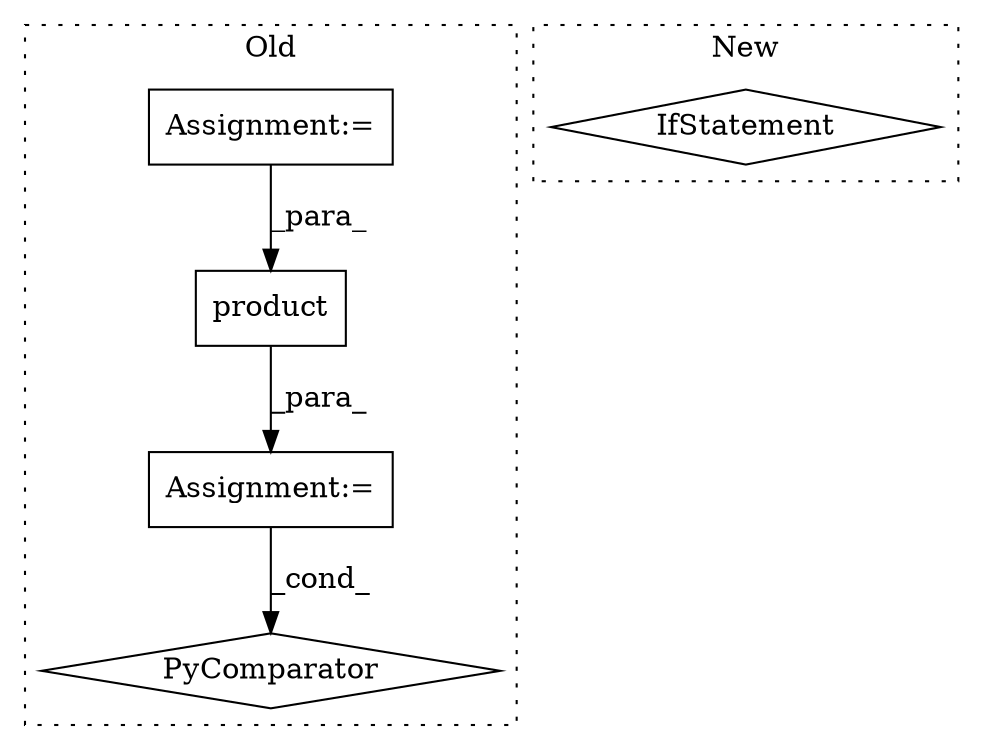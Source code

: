 digraph G {
subgraph cluster0 {
1 [label="product" a="32" s="2360,2389" l="8,1" shape="box"];
3 [label="Assignment:=" a="7" s="2343" l="56" shape="box"];
4 [label="Assignment:=" a="7" s="1915" l="1" shape="box"];
5 [label="PyComparator" a="113" s="2564" l="38" shape="diamond"];
label = "Old";
style="dotted";
}
subgraph cluster1 {
2 [label="IfStatement" a="25" s="2522" l="36" shape="diamond"];
label = "New";
style="dotted";
}
1 -> 3 [label="_para_"];
3 -> 5 [label="_cond_"];
4 -> 1 [label="_para_"];
}